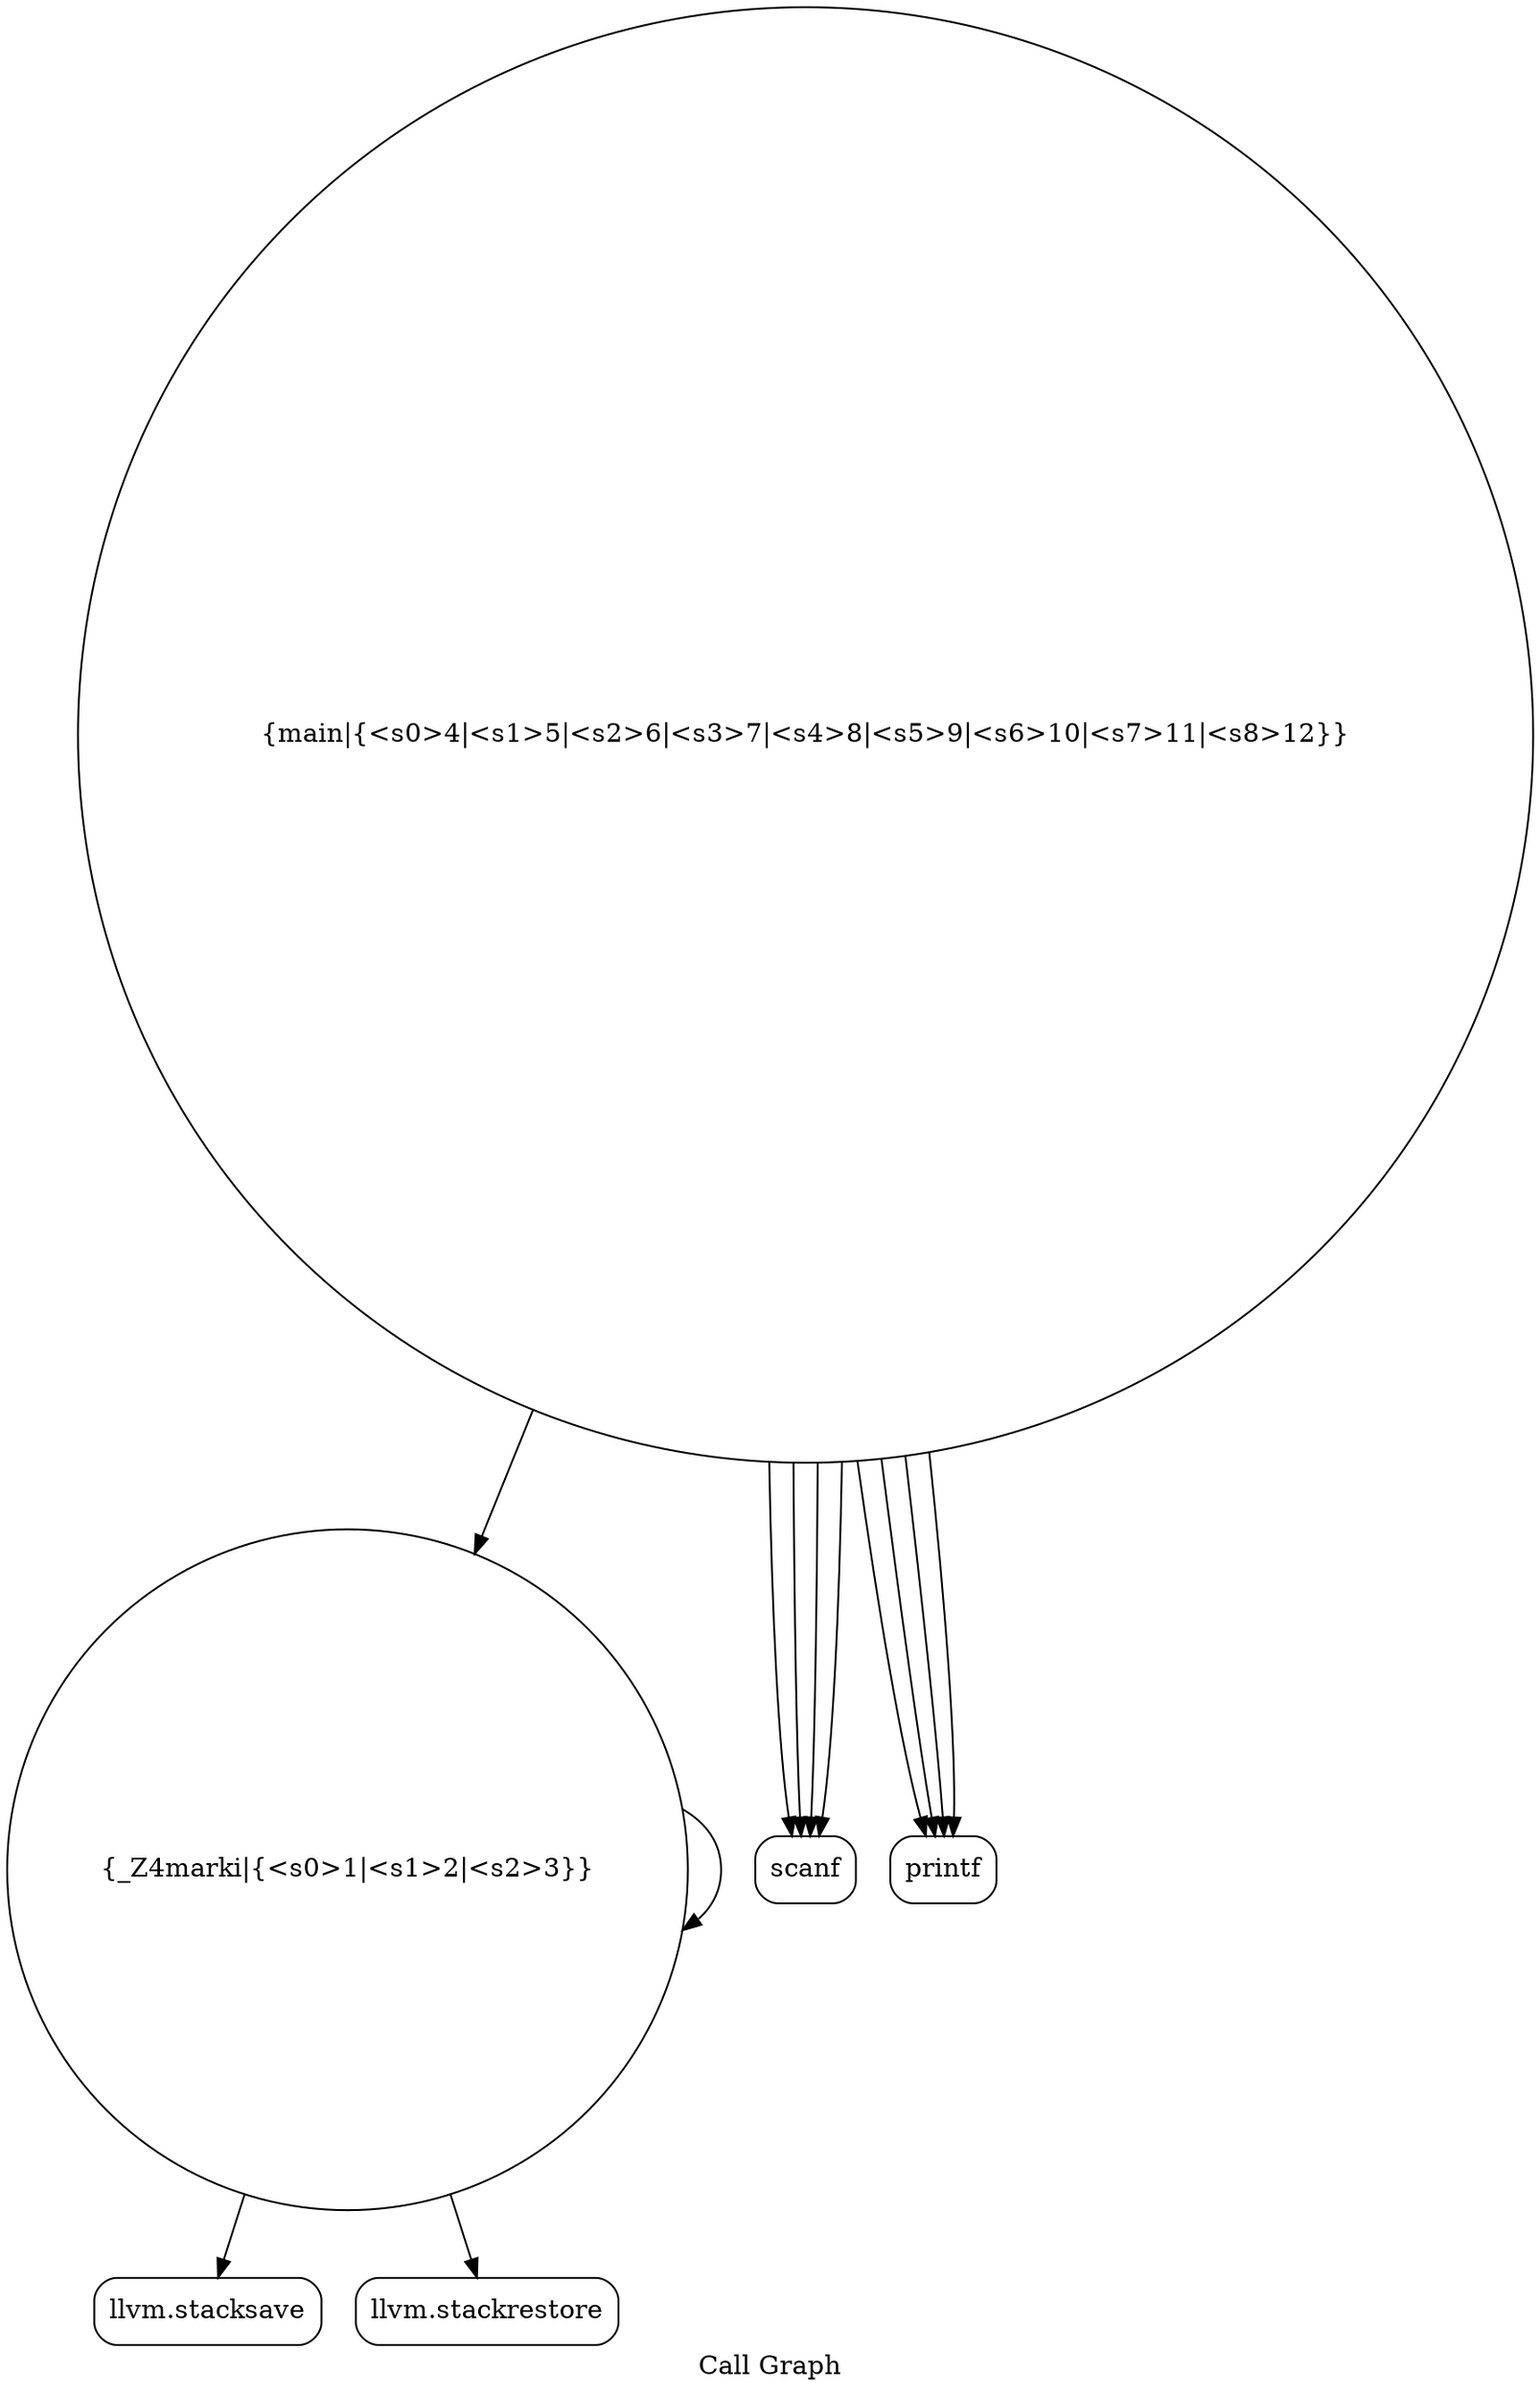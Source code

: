 digraph "Call Graph" {
	label="Call Graph";

	Node0x560503076500 [shape=record,shape=circle,label="{_Z4marki|{<s0>1|<s1>2|<s2>3}}"];
	Node0x560503076500:s0 -> Node0x560503076990[color=black];
	Node0x560503076500:s1 -> Node0x560503076500[color=black];
	Node0x560503076500:s2 -> Node0x560503076a10[color=black];
	Node0x560503076a10 [shape=record,shape=Mrecord,label="{llvm.stackrestore}"];
	Node0x560503076b10 [shape=record,shape=Mrecord,label="{scanf}"];
	Node0x560503076990 [shape=record,shape=Mrecord,label="{llvm.stacksave}"];
	Node0x560503076a90 [shape=record,shape=circle,label="{main|{<s0>4|<s1>5|<s2>6|<s3>7|<s4>8|<s5>9|<s6>10|<s7>11|<s8>12}}"];
	Node0x560503076a90:s0 -> Node0x560503076b10[color=black];
	Node0x560503076a90:s1 -> Node0x560503076b10[color=black];
	Node0x560503076a90:s2 -> Node0x560503076b10[color=black];
	Node0x560503076a90:s3 -> Node0x560503076b10[color=black];
	Node0x560503076a90:s4 -> Node0x560503076500[color=black];
	Node0x560503076a90:s5 -> Node0x560503076b90[color=black];
	Node0x560503076a90:s6 -> Node0x560503076b90[color=black];
	Node0x560503076a90:s7 -> Node0x560503076b90[color=black];
	Node0x560503076a90:s8 -> Node0x560503076b90[color=black];
	Node0x560503076b90 [shape=record,shape=Mrecord,label="{printf}"];
}
